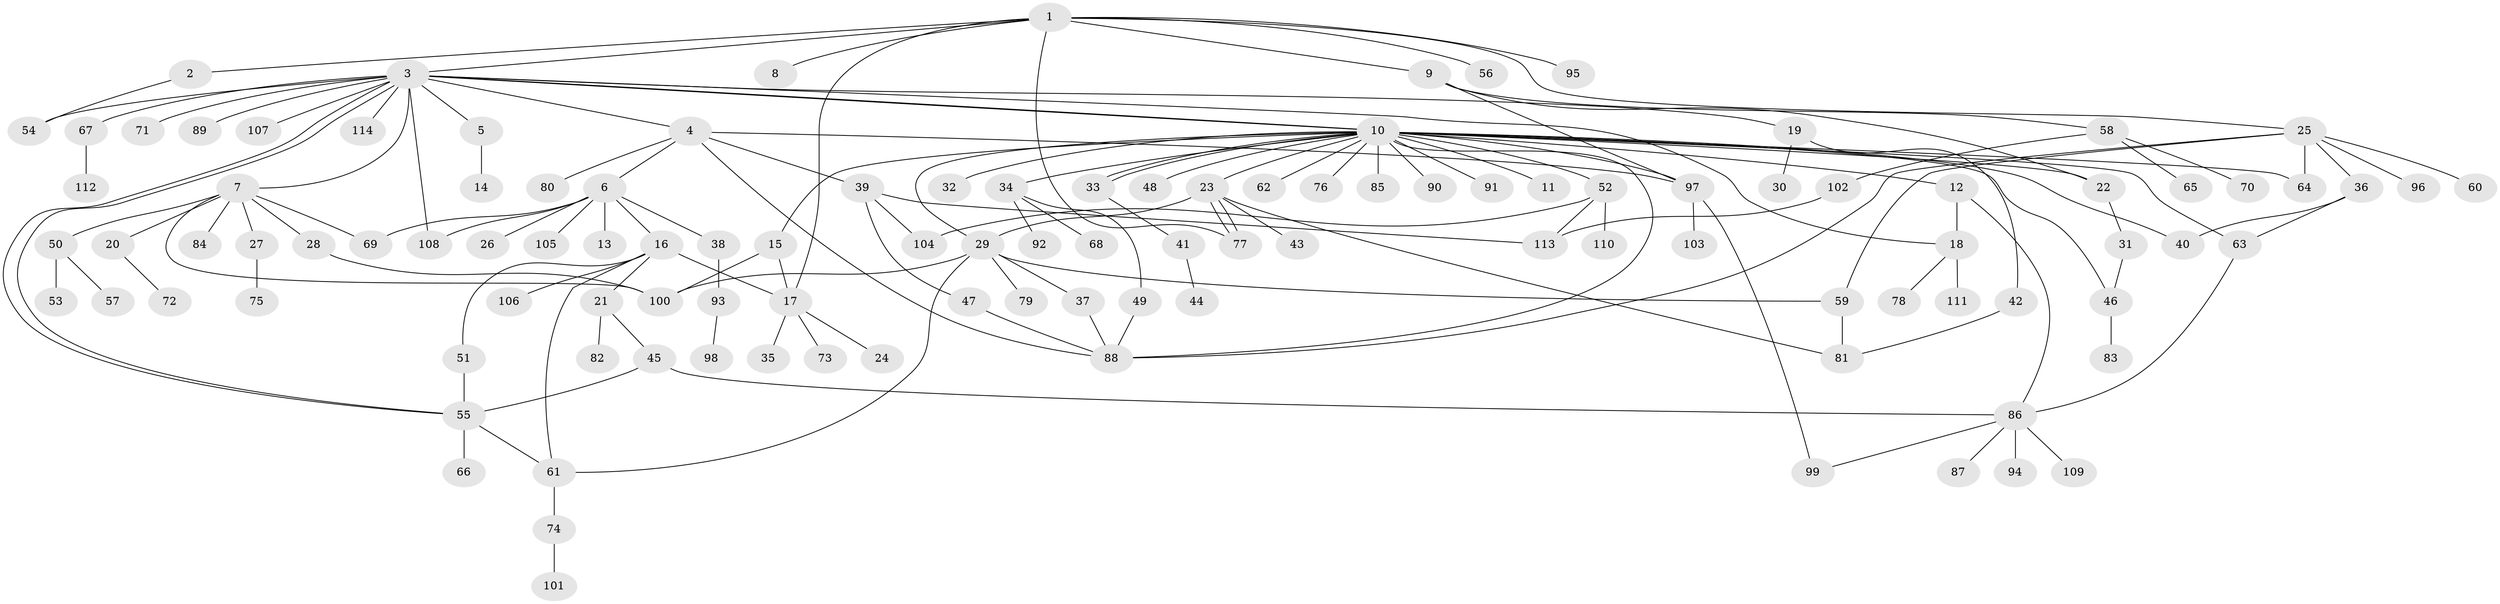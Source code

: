 // coarse degree distribution, {11: 0.011764705882352941, 2: 0.10588235294117647, 20: 0.011764705882352941, 1: 0.5176470588235295, 7: 0.023529411764705882, 26: 0.011764705882352941, 8: 0.011764705882352941, 5: 0.058823529411764705, 3: 0.16470588235294117, 4: 0.047058823529411764, 6: 0.03529411764705882}
// Generated by graph-tools (version 1.1) at 2025/23/03/03/25 07:23:54]
// undirected, 114 vertices, 153 edges
graph export_dot {
graph [start="1"]
  node [color=gray90,style=filled];
  1;
  2;
  3;
  4;
  5;
  6;
  7;
  8;
  9;
  10;
  11;
  12;
  13;
  14;
  15;
  16;
  17;
  18;
  19;
  20;
  21;
  22;
  23;
  24;
  25;
  26;
  27;
  28;
  29;
  30;
  31;
  32;
  33;
  34;
  35;
  36;
  37;
  38;
  39;
  40;
  41;
  42;
  43;
  44;
  45;
  46;
  47;
  48;
  49;
  50;
  51;
  52;
  53;
  54;
  55;
  56;
  57;
  58;
  59;
  60;
  61;
  62;
  63;
  64;
  65;
  66;
  67;
  68;
  69;
  70;
  71;
  72;
  73;
  74;
  75;
  76;
  77;
  78;
  79;
  80;
  81;
  82;
  83;
  84;
  85;
  86;
  87;
  88;
  89;
  90;
  91;
  92;
  93;
  94;
  95;
  96;
  97;
  98;
  99;
  100;
  101;
  102;
  103;
  104;
  105;
  106;
  107;
  108;
  109;
  110;
  111;
  112;
  113;
  114;
  1 -- 2;
  1 -- 3;
  1 -- 8;
  1 -- 9;
  1 -- 17;
  1 -- 25;
  1 -- 56;
  1 -- 77;
  1 -- 95;
  2 -- 54;
  3 -- 4;
  3 -- 5;
  3 -- 7;
  3 -- 10;
  3 -- 10;
  3 -- 18;
  3 -- 19;
  3 -- 54;
  3 -- 55;
  3 -- 55;
  3 -- 67;
  3 -- 71;
  3 -- 89;
  3 -- 107;
  3 -- 108;
  3 -- 114;
  4 -- 6;
  4 -- 39;
  4 -- 80;
  4 -- 88;
  4 -- 97;
  5 -- 14;
  6 -- 13;
  6 -- 16;
  6 -- 26;
  6 -- 38;
  6 -- 69;
  6 -- 105;
  6 -- 108;
  7 -- 20;
  7 -- 27;
  7 -- 28;
  7 -- 50;
  7 -- 69;
  7 -- 84;
  7 -- 100;
  9 -- 22;
  9 -- 58;
  9 -- 97;
  10 -- 11;
  10 -- 12;
  10 -- 15;
  10 -- 22;
  10 -- 23;
  10 -- 29;
  10 -- 32;
  10 -- 33;
  10 -- 33;
  10 -- 34;
  10 -- 40;
  10 -- 46;
  10 -- 48;
  10 -- 52;
  10 -- 62;
  10 -- 63;
  10 -- 64;
  10 -- 76;
  10 -- 85;
  10 -- 88;
  10 -- 90;
  10 -- 91;
  10 -- 97;
  12 -- 18;
  12 -- 86;
  15 -- 17;
  15 -- 100;
  16 -- 17;
  16 -- 21;
  16 -- 51;
  16 -- 61;
  16 -- 106;
  17 -- 24;
  17 -- 35;
  17 -- 73;
  18 -- 78;
  18 -- 111;
  19 -- 30;
  19 -- 42;
  20 -- 72;
  21 -- 45;
  21 -- 82;
  22 -- 31;
  23 -- 29;
  23 -- 43;
  23 -- 77;
  23 -- 77;
  23 -- 81;
  25 -- 36;
  25 -- 59;
  25 -- 60;
  25 -- 64;
  25 -- 88;
  25 -- 96;
  27 -- 75;
  28 -- 100;
  29 -- 37;
  29 -- 59;
  29 -- 61;
  29 -- 79;
  29 -- 100;
  31 -- 46;
  33 -- 41;
  34 -- 49;
  34 -- 68;
  34 -- 92;
  36 -- 40;
  36 -- 63;
  37 -- 88;
  38 -- 93;
  39 -- 47;
  39 -- 104;
  39 -- 113;
  41 -- 44;
  42 -- 81;
  45 -- 55;
  45 -- 86;
  46 -- 83;
  47 -- 88;
  49 -- 88;
  50 -- 53;
  50 -- 57;
  51 -- 55;
  52 -- 104;
  52 -- 110;
  52 -- 113;
  55 -- 61;
  55 -- 66;
  58 -- 65;
  58 -- 70;
  58 -- 102;
  59 -- 81;
  61 -- 74;
  63 -- 86;
  67 -- 112;
  74 -- 101;
  86 -- 87;
  86 -- 94;
  86 -- 99;
  86 -- 109;
  93 -- 98;
  97 -- 99;
  97 -- 103;
  102 -- 113;
}
